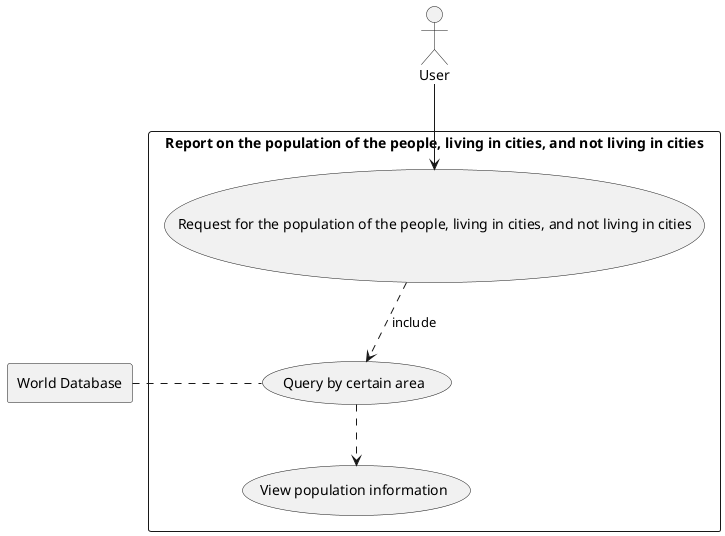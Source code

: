 ' USE CASE: 7 Generate a report on the population of the people, living in cities, and not living in cities in a certain area
@startuml
'Delecare skinparam
skinparam packageStyle rectangle
'Declare actor as user
actor User

'Declare database as D for world sql
rectangle "World Database" as D

rectangle "Report on the population of the people, living in cities, and not living in cities" {
'Delcare usecase information
usecase UC1 as "Request for the population of the people, living in cities, and not living in cities"
usecase UC2 as "Query by certain area"
usecase UC3 as "View population information"

'Start usecase diagram
User --> UC1
'(start) -down-> UC1
UC1 .down.> UC2:include
UC2 .left. D
UC2 .down.> UC3
}

'End usecase diagram
@endum